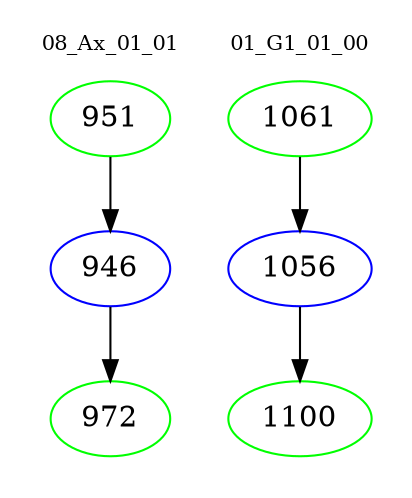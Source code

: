 digraph{
subgraph cluster_0 {
color = white
label = "08_Ax_01_01";
fontsize=10;
T0_951 [label="951", color="green"]
T0_951 -> T0_946 [color="black"]
T0_946 [label="946", color="blue"]
T0_946 -> T0_972 [color="black"]
T0_972 [label="972", color="green"]
}
subgraph cluster_1 {
color = white
label = "01_G1_01_00";
fontsize=10;
T1_1061 [label="1061", color="green"]
T1_1061 -> T1_1056 [color="black"]
T1_1056 [label="1056", color="blue"]
T1_1056 -> T1_1100 [color="black"]
T1_1100 [label="1100", color="green"]
}
}
